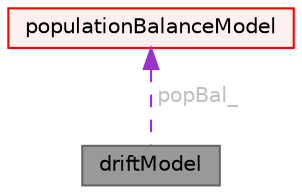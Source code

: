 digraph "driftModel"
{
 // LATEX_PDF_SIZE
  bgcolor="transparent";
  edge [fontname=Helvetica,fontsize=10,labelfontname=Helvetica,labelfontsize=10];
  node [fontname=Helvetica,fontsize=10,shape=box,height=0.2,width=0.4];
  Node1 [id="Node000001",label="driftModel",height=0.2,width=0.4,color="gray40", fillcolor="grey60", style="filled", fontcolor="black",tooltip="Base class for drift models."];
  Node2 -> Node1 [id="edge1_Node000001_Node000002",dir="back",color="darkorchid3",style="dashed",tooltip=" ",label=" popBal_",fontcolor="grey" ];
  Node2 [id="Node000002",label="populationBalanceModel",height=0.2,width=0.4,color="red", fillcolor="#FFF0F0", style="filled",URL="$classFoam_1_1diameterModels_1_1populationBalanceModel.html",tooltip="Class that solves the univariate population balance equation by means of a class method (also called ..."];
}
